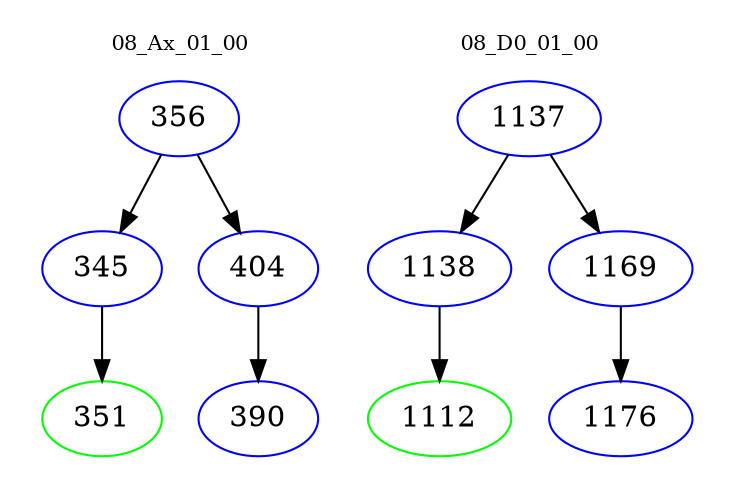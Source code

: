 digraph{
subgraph cluster_0 {
color = white
label = "08_Ax_01_00";
fontsize=10;
T0_356 [label="356", color="blue"]
T0_356 -> T0_345 [color="black"]
T0_345 [label="345", color="blue"]
T0_345 -> T0_351 [color="black"]
T0_351 [label="351", color="green"]
T0_356 -> T0_404 [color="black"]
T0_404 [label="404", color="blue"]
T0_404 -> T0_390 [color="black"]
T0_390 [label="390", color="blue"]
}
subgraph cluster_1 {
color = white
label = "08_D0_01_00";
fontsize=10;
T1_1137 [label="1137", color="blue"]
T1_1137 -> T1_1138 [color="black"]
T1_1138 [label="1138", color="blue"]
T1_1138 -> T1_1112 [color="black"]
T1_1112 [label="1112", color="green"]
T1_1137 -> T1_1169 [color="black"]
T1_1169 [label="1169", color="blue"]
T1_1169 -> T1_1176 [color="black"]
T1_1176 [label="1176", color="blue"]
}
}
